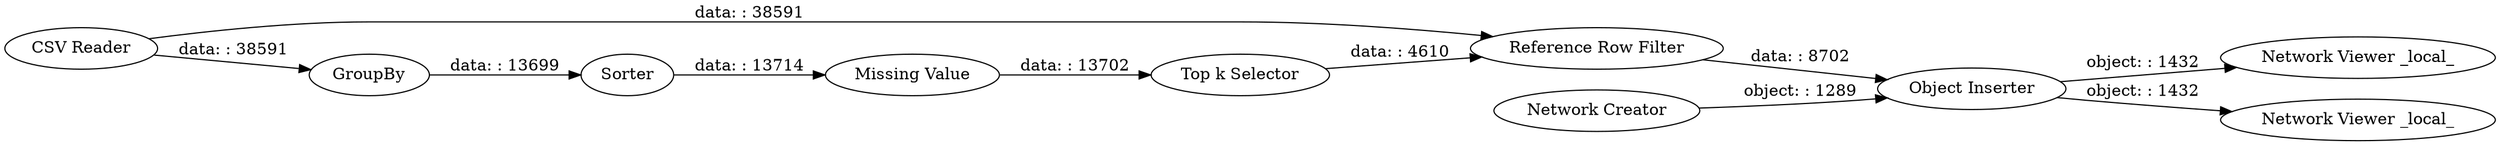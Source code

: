 digraph {
	"-5693549621567726306_19" [label="Network Viewer _local_"]
	"-5693549621567726306_17" [label="Reference Row Filter"]
	"-5693549621567726306_20" [label=Sorter]
	"-5693549621567726306_21" [label="Network Viewer _local_"]
	"-5693549621567726306_2" [label=GroupBy]
	"-5693549621567726306_16" [label="Top k Selector"]
	"-5693549621567726306_4" [label="Object Inserter"]
	"-5693549621567726306_3" [label="Network Creator"]
	"-5693549621567726306_15" [label="Missing Value"]
	"-5693549621567726306_13" [label="CSV Reader"]
	"-5693549621567726306_15" -> "-5693549621567726306_16" [label="data: : 13702"]
	"-5693549621567726306_2" -> "-5693549621567726306_20" [label="data: : 13699"]
	"-5693549621567726306_4" -> "-5693549621567726306_21" [label="object: : 1432"]
	"-5693549621567726306_3" -> "-5693549621567726306_4" [label="object: : 1289"]
	"-5693549621567726306_13" -> "-5693549621567726306_17" [label="data: : 38591"]
	"-5693549621567726306_17" -> "-5693549621567726306_4" [label="data: : 8702"]
	"-5693549621567726306_4" -> "-5693549621567726306_19" [label="object: : 1432"]
	"-5693549621567726306_13" -> "-5693549621567726306_2" [label="data: : 38591"]
	"-5693549621567726306_20" -> "-5693549621567726306_15" [label="data: : 13714"]
	"-5693549621567726306_16" -> "-5693549621567726306_17" [label="data: : 4610"]
	rankdir=LR
}
